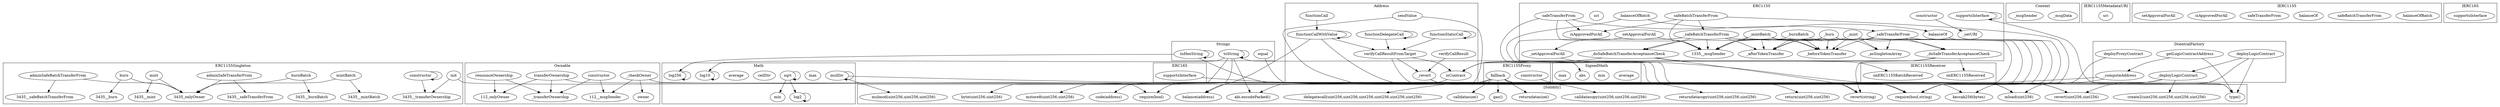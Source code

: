 strict digraph {
subgraph cluster_2118_ERC165 {
label = "ERC165"
"2118_supportsInterface" [label="supportsInterface"]
}subgraph cluster_1865_Context {
label = "Context"
"1865__msgData" [label="_msgData"]
"1865__msgSender" [label="_msgSender"]
}subgraph cluster_1513_IERC1155MetadataURI {
label = "IERC1155MetadataURI"
"1513_uri" [label="uri"]
}subgraph cluster_3435_ERC1155Singleton {
label = "ERC1155Singleton"
"3435_init" [label="init"]
"3435_mintBatch" [label="mintBatch"]
"3435_burnBatch" [label="burnBatch"]
"3435_adminSafeTransferFrom" [label="adminSafeTransferFrom"]
"3435_mint" [label="mint"]
"3435_constructor" [label="constructor"]
"3435_burn" [label="burn"]
"3435_adminSafeBatchTransferFrom" [label="adminSafeBatchTransferFrom"]
"3435_mintBatch" -> "3435_onlyOwner"
"3435_mintBatch" -> "3435__mintBatch"
"3435_burn" -> "3435__burn"
"3435_burnBatch" -> "3435_onlyOwner"
"3435_burn" -> "3435_onlyOwner"
"3435_adminSafeTransferFrom" -> "3435__safeTransferFrom"
"3435_burnBatch" -> "3435__burnBatch"
"3435_mint" -> "3435_onlyOwner"
"3435_constructor" -> "3435_constructor"
"3435_constructor" -> "3435__transferOwnership"
"3435_adminSafeTransferFrom" -> "3435_onlyOwner"
"3435_mint" -> "3435__mint"
"3435_adminSafeBatchTransferFrom" -> "3435_onlyOwner"
"3435_init" -> "3435__transferOwnership"
"3435_adminSafeBatchTransferFrom" -> "3435__safeBatchTransferFrom"
}subgraph cluster_2094_Strings {
label = "Strings"
"2094_toHexString" [label="toHexString"]
"2094_toString" [label="toString"]
"2094_equal" [label="equal"]
"2094_toString" -> "2094_toString"
"2094_toHexString" -> "2094_toHexString"
}subgraph cluster_112_Ownable {
label = "Ownable"
"112__transferOwnership" [label="_transferOwnership"]
"112_renounceOwnership" [label="renounceOwnership"]
"112__checkOwner" [label="_checkOwner"]
"112_constructor" [label="constructor"]
"112_owner" [label="owner"]
"112_transferOwnership" [label="transferOwnership"]
"112__checkOwner" -> "112_owner"
"112_renounceOwnership" -> "112_onlyOwner"
"112_transferOwnership" -> "112__transferOwnership"
"112_constructor" -> "112__transferOwnership"
"112_constructor" -> "112__msgSender"
"112_transferOwnership" -> "112_onlyOwner"
"112__checkOwner" -> "112__msgSender"
"112_renounceOwnership" -> "112__transferOwnership"
}subgraph cluster_1457_IERC1155 {
label = "IERC1155"
"1457_balanceOfBatch" [label="balanceOfBatch"]
"1457_safeBatchTransferFrom" [label="safeBatchTransferFrom"]
"1457_balanceOf" [label="balanceOf"]
"1457_safeTransferFrom" [label="safeTransferFrom"]
"1457_isApprovedForAll" [label="isApprovedForAll"]
"1457_setApprovalForAll" [label="setApprovalForAll"]
}subgraph cluster_2130_IERC165 {
label = "IERC165"
"2130_supportsInterface" [label="supportsInterface"]
}subgraph cluster_1843_Address {
label = "Address"
"1843_functionDelegateCall" [label="functionDelegateCall"]
"1843__revert" [label="_revert"]
"1843_functionCall" [label="functionCall"]
"1843_sendValue" [label="sendValue"]
"1843_verifyCallResultFromTarget" [label="verifyCallResultFromTarget"]
"1843_verifyCallResult" [label="verifyCallResult"]
"1843_functionStaticCall" [label="functionStaticCall"]
"1843_functionCallWithValue" [label="functionCallWithValue"]
"1843_isContract" [label="isContract"]
"1843_functionStaticCall" -> "1843_functionStaticCall"
"1843_functionStaticCall" -> "1843_verifyCallResultFromTarget"
"1843_functionDelegateCall" -> "1843_verifyCallResultFromTarget"
"1843_verifyCallResultFromTarget" -> "1843_isContract"
"1843_functionCallWithValue" -> "1843_verifyCallResultFromTarget"
"1843_functionCallWithValue" -> "1843_functionCallWithValue"
"1843_verifyCallResult" -> "1843__revert"
"1843_verifyCallResultFromTarget" -> "1843__revert"
"1843_functionCall" -> "1843_functionCallWithValue"
"1843_functionDelegateCall" -> "1843_functionDelegateCall"
}subgraph cluster_2996_Math {
label = "Math"
"2996_sqrt" [label="sqrt"]
"2996_max" [label="max"]
"2996_log2" [label="log2"]
"2996_mulDiv" [label="mulDiv"]
"2996_min" [label="min"]
"2996_ceilDiv" [label="ceilDiv"]
"2996_average" [label="average"]
"2996_log10" [label="log10"]
"2996_log256" [label="log256"]
"2996_sqrt" -> "2996_log2"
"2996_log10" -> "2996_log10"
"2996_mulDiv" -> "2996_mulDiv"
"2996_log2" -> "2996_log2"
"2996_sqrt" -> "2996_sqrt"
"2996_log256" -> "2996_log256"
"2996_sqrt" -> "2996_min"
}subgraph cluster_3478_ERC1155Proxy {
label = "ERC1155Proxy"
"3478_fallback" [label="fallback"]
"3478_constructor" [label="constructor"]
}subgraph cluster_1335_ERC1155 {
label = "ERC1155"
"1335__mintBatch" [label="_mintBatch"]
"1335_safeBatchTransferFrom" [label="safeBatchTransferFrom"]
"1335__safeBatchTransferFrom" [label="_safeBatchTransferFrom"]
"1335__setURI" [label="_setURI"]
"1335__doSafeBatchTransferAcceptanceCheck" [label="_doSafeBatchTransferAcceptanceCheck"]
"1335_constructor" [label="constructor"]
"1335_supportsInterface" [label="supportsInterface"]
"1335__burnBatch" [label="_burnBatch"]
"1335_balanceOf" [label="balanceOf"]
"1335_safeTransferFrom" [label="safeTransferFrom"]
"1335__mint" [label="_mint"]
"1335__doSafeTransferAcceptanceCheck" [label="_doSafeTransferAcceptanceCheck"]
"1335_uri" [label="uri"]
"1335__setApprovalForAll" [label="_setApprovalForAll"]
"1335__burn" [label="_burn"]
"1335_setApprovalForAll" [label="setApprovalForAll"]
"1335__asSingletonArray" [label="_asSingletonArray"]
"1335__safeTransferFrom" [label="_safeTransferFrom"]
"1335_balanceOfBatch" [label="balanceOfBatch"]
"1335__afterTokenTransfer" [label="_afterTokenTransfer"]
"1335__beforeTokenTransfer" [label="_beforeTokenTransfer"]
"1335_isApprovedForAll" [label="isApprovedForAll"]
"1335_setApprovalForAll" -> "1335__setApprovalForAll"
"1335__mint" -> "1335__afterTokenTransfer"
"1335_safeTransferFrom" -> "1335__safeTransferFrom"
"1335__mint" -> "1335__beforeTokenTransfer"
"1335_balanceOfBatch" -> "1335_balanceOf"
"1335_safeBatchTransferFrom" -> "1335__msgSender"
"1335_safeBatchTransferFrom" -> "1335__safeBatchTransferFrom"
"1335__burnBatch" -> "1335__afterTokenTransfer"
"1335__burn" -> "1335__afterTokenTransfer"
"1335__safeTransferFrom" -> "1335__msgSender"
"1335__safeBatchTransferFrom" -> "1335__msgSender"
"1335__burnBatch" -> "1335__msgSender"
"1335__safeTransferFrom" -> "1335__doSafeTransferAcceptanceCheck"
"1335_setApprovalForAll" -> "1335__msgSender"
"1335__mint" -> "1335__msgSender"
"1335__mint" -> "1335__asSingletonArray"
"1335__safeTransferFrom" -> "1335__asSingletonArray"
"1335_constructor" -> "1335__setURI"
"1335__burn" -> "1335__msgSender"
"1335__burn" -> "1335__asSingletonArray"
"1335__safeBatchTransferFrom" -> "1335__beforeTokenTransfer"
"1335__safeTransferFrom" -> "1335__afterTokenTransfer"
"1335__safeBatchTransferFrom" -> "1335__doSafeBatchTransferAcceptanceCheck"
"1335__safeBatchTransferFrom" -> "1335__afterTokenTransfer"
"1335_safeBatchTransferFrom" -> "1335_isApprovedForAll"
"1335__burnBatch" -> "1335__beforeTokenTransfer"
"1335_safeTransferFrom" -> "1335__msgSender"
"1335_supportsInterface" -> "1335_supportsInterface"
"1335__mintBatch" -> "1335__msgSender"
"1335__mintBatch" -> "1335__afterTokenTransfer"
"1335__mintBatch" -> "1335__doSafeBatchTransferAcceptanceCheck"
"1335_safeTransferFrom" -> "1335_isApprovedForAll"
"1335__mint" -> "1335__doSafeTransferAcceptanceCheck"
"1335__burn" -> "1335__beforeTokenTransfer"
"1335__safeTransferFrom" -> "1335__beforeTokenTransfer"
"1335__mintBatch" -> "1335__beforeTokenTransfer"
}subgraph cluster_3256_DcentralFactory {
label = "DcentralFactory"
"3256_deployLogicContract" [label="deployLogicContract"]
"3256_deployProxyContract" [label="deployProxyContract"]
"3256__computeAddress" [label="_computeAddress"]
"3256__deployLogicContract" [label="_deployLogicContract"]
"3256_getLogicContractAddress" [label="getLogicContractAddress"]
"3256_deployLogicContract" -> "3256__deployLogicContract"
"3256_getLogicContractAddress" -> "3256__computeAddress"
}subgraph cluster_1498_IERC1155Receiver {
label = "IERC1155Receiver"
"1498_onERC1155Received" [label="onERC1155Received"]
"1498_onERC1155BatchReceived" [label="onERC1155BatchReceived"]
}subgraph cluster_3101_SignedMath {
label = "SignedMath"
"3101_average" [label="average"]
"3101_min" [label="min"]
"3101_abs" [label="abs"]
"3101_max" [label="max"]
}subgraph cluster_solidity {
label = "[Solidity]"
"balance(address)" 
"mload(uint256)" 
"delegatecall(uint256,uint256,uint256,uint256,uint256,uint256)" 
"revert(string)" 
"require(bool,string)" 
"revert(uint256,uint256)" 
"create2(uint256,uint256,uint256,uint256)" 
"mstore8(uint256,uint256)" 
"calldatasize()" 
"abi.encodePacked()" 
"type()" 
"returndatacopy(uint256,uint256,uint256)" 
"byte(uint256,uint256)" 
"keccak256(bytes)" 
"gas()" 
"code(address)" 
"calldatacopy(uint256,uint256,uint256)" 
"mulmod(uint256,uint256,uint256)" 
"return(uint256,uint256)" 
"require(bool)" 
"returndatasize()" 
"3478_fallback" -> "delegatecall(uint256,uint256,uint256,uint256,uint256,uint256)"
"1843_isContract" -> "code(address)"
"3478_fallback" -> "mload(uint256)"
"1335_safeBatchTransferFrom" -> "require(bool,string)"
"112_transferOwnership" -> "require(bool,string)"
"1843_functionCallWithValue" -> "balance(address)"
"1335__doSafeTransferAcceptanceCheck" -> "revert(string)"
"3478_fallback" -> "returndatacopy(uint256,uint256,uint256)"
"3478_fallback" -> "returndatasize()"
"3478_fallback" -> "calldatacopy(uint256,uint256,uint256)"
"1335__mint" -> "require(bool,string)"
"1843_sendValue" -> "require(bool,string)"
"1843_verifyCallResultFromTarget" -> "require(bool,string)"
"1335__mintBatch" -> "require(bool,string)"
"2094_toString" -> "abi.encodePacked()"
"1335__setApprovalForAll" -> "require(bool,string)"
"2094_toString" -> "byte(uint256,uint256)"
"3478_fallback" -> "gas()"
"3478_fallback" -> "return(uint256,uint256)"
"1843__revert" -> "revert(string)"
"1335__burnBatch" -> "require(bool,string)"
"3478_fallback" -> "calldatasize()"
"3478_fallback" -> "require(bool)"
"3256__deployLogicContract" -> "mload(uint256)"
"3256_deployLogicContract" -> "require(bool,string)"
"3256__computeAddress" -> "keccak256(bytes)"
"1335__doSafeBatchTransferAcceptanceCheck" -> "revert(string)"
"2094_equal" -> "keccak256(bytes)"
"3256__deployLogicContract" -> "create2(uint256,uint256,uint256,uint256)"
"1335__burn" -> "require(bool,string)"
"2996_mulDiv" -> "require(bool,string)"
"2996_mulDiv" -> "mulmod(uint256,uint256,uint256)"
"3435_init" -> "require(bool)"
"1335__safeTransferFrom" -> "require(bool,string)"
"2094_toHexString" -> "require(bool,string)"
"1843_functionCallWithValue" -> "require(bool,string)"
"3256_deployLogicContract" -> "type()"
"3478_constructor" -> "require(bool,string)"
"1843__revert" -> "revert(uint256,uint256)"
"1335_safeTransferFrom" -> "require(bool,string)"
"1843_sendValue" -> "balance(address)"
"112__checkOwner" -> "require(bool,string)"
"2094_toString" -> "mstore8(uint256,uint256)"
"1843__revert" -> "mload(uint256)"
"3256__deployLogicContract" -> "revert(uint256,uint256)"
"3256_getLogicContractAddress" -> "type()"
"3256_deployProxyContract" -> "require(bool,string)"
"3256__computeAddress" -> "abi.encodePacked()"
"2118_supportsInterface" -> "type()"
"1335_supportsInterface" -> "type()"
"1335_balanceOf" -> "require(bool,string)"
"1335__safeBatchTransferFrom" -> "require(bool,string)"
"3478_fallback" -> "revert(uint256,uint256)"
"1335_balanceOfBatch" -> "require(bool,string)"
}"1335__doSafeTransferAcceptanceCheck" -> "1498_onERC1155Received"
"1335__doSafeTransferAcceptanceCheck" -> "1843_isContract"
"1335__doSafeBatchTransferAcceptanceCheck" -> "1843_isContract"
"2094_toString" -> "3101_abs"
"2094_toHexString" -> "2996_log256"
"2094_toString" -> "2996_log10"
"1335__doSafeBatchTransferAcceptanceCheck" -> "1498_onERC1155BatchReceived"
}